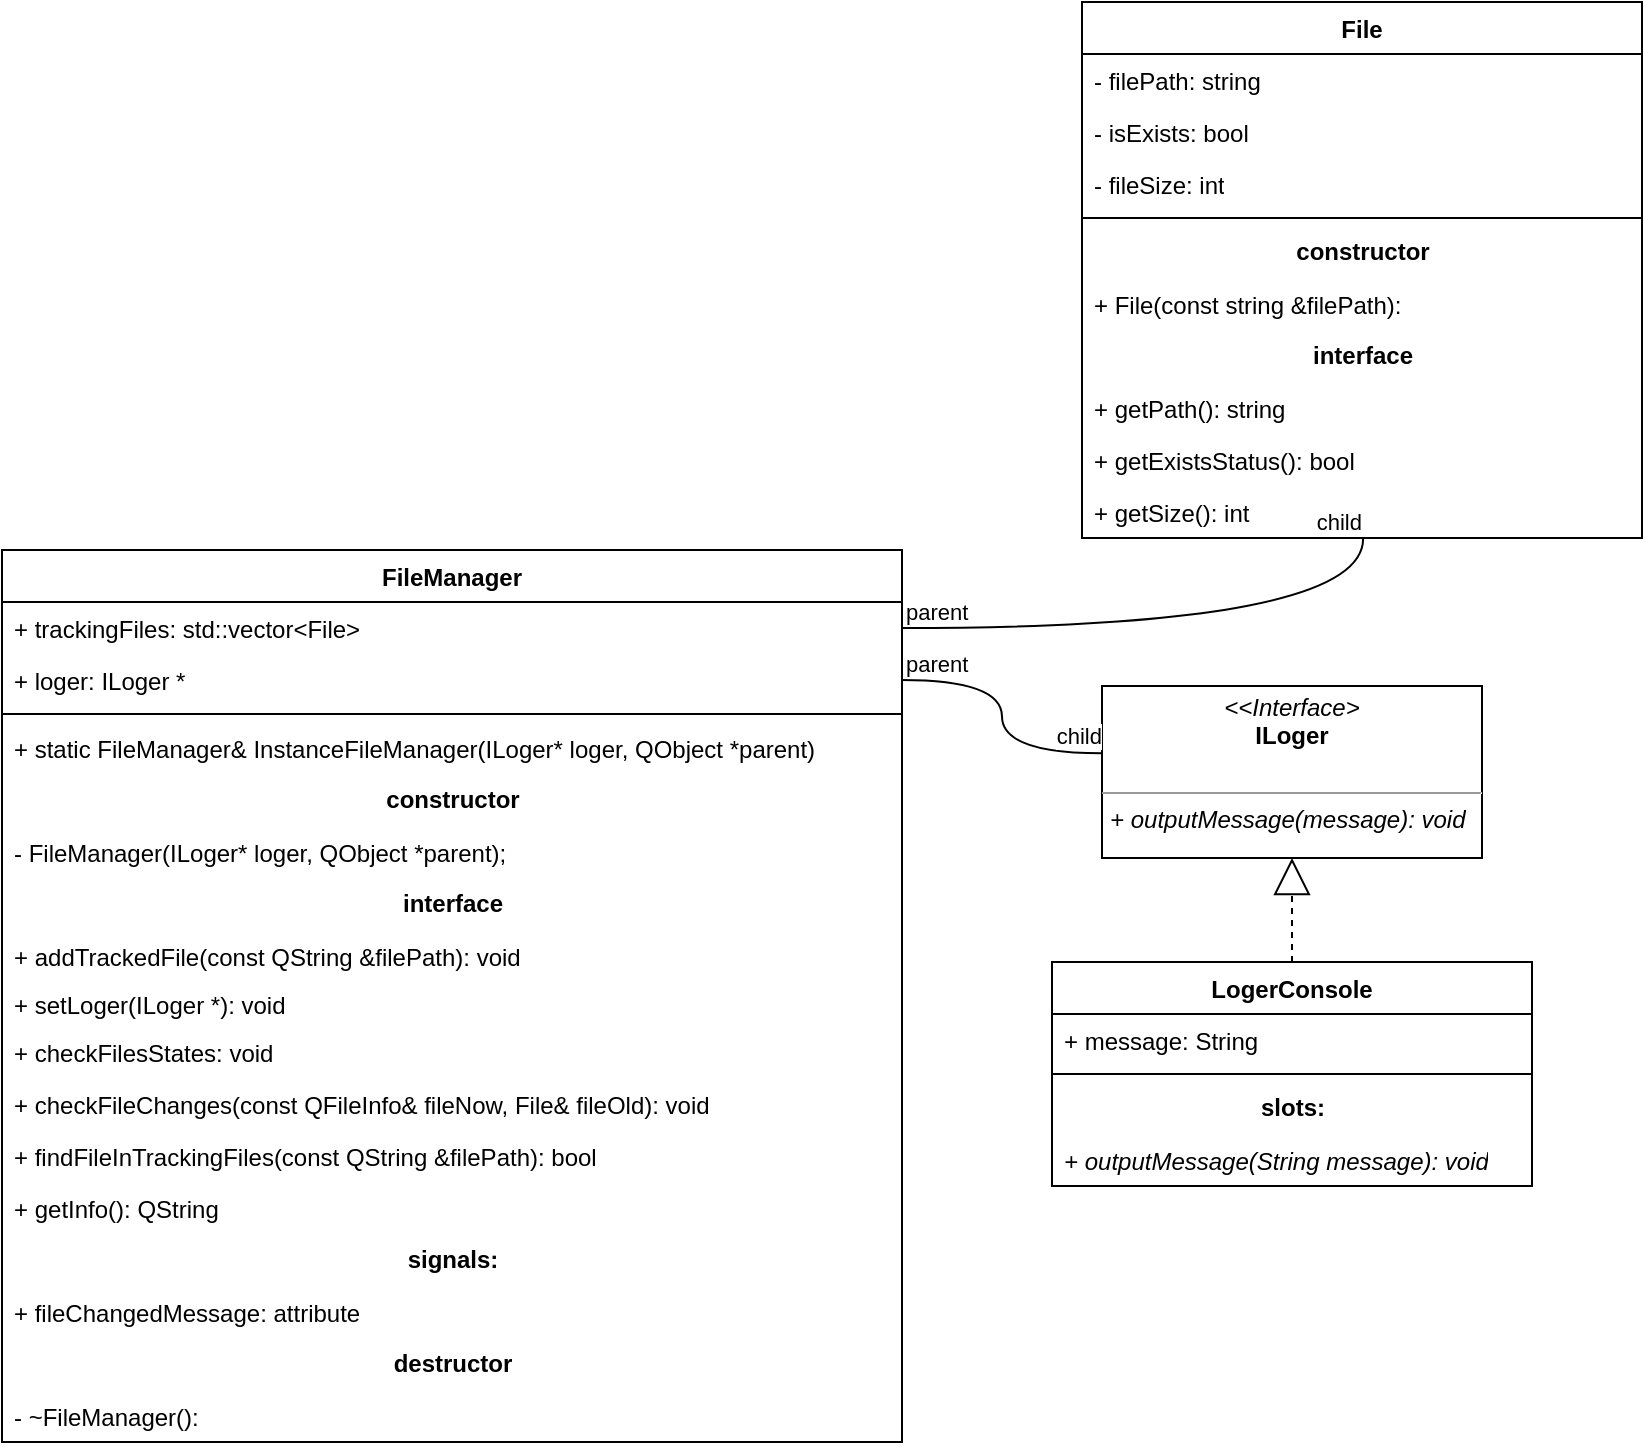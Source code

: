 <mxfile version="24.2.7" type="device">
  <diagram id="C5RBs43oDa-KdzZeNtuy" name="Page-1">
    <mxGraphModel dx="1050" dy="607" grid="1" gridSize="10" guides="1" tooltips="1" connect="1" arrows="1" fold="1" page="1" pageScale="1" pageWidth="1169" pageHeight="827" math="0" shadow="0">
      <root>
        <mxCell id="WIyWlLk6GJQsqaUBKTNV-0" />
        <mxCell id="WIyWlLk6GJQsqaUBKTNV-1" parent="WIyWlLk6GJQsqaUBKTNV-0" />
        <mxCell id="BAJ9Ufmrav8TbOn7blmV-0" value="File" style="swimlane;fontStyle=1;align=center;verticalAlign=top;childLayout=stackLayout;horizontal=1;startSize=26;horizontalStack=0;resizeParent=1;resizeParentMax=0;resizeLast=0;collapsible=1;marginBottom=0;whiteSpace=wrap;html=1;" parent="WIyWlLk6GJQsqaUBKTNV-1" vertex="1">
          <mxGeometry x="650" width="280" height="268" as="geometry">
            <mxRectangle x="210" y="180" width="60" height="30" as="alternateBounds" />
          </mxGeometry>
        </mxCell>
        <mxCell id="BAJ9Ufmrav8TbOn7blmV-1" value="- filePath: string" style="text;strokeColor=none;fillColor=none;align=left;verticalAlign=top;spacingLeft=4;spacingRight=4;overflow=hidden;rotatable=0;points=[[0,0.5],[1,0.5]];portConstraint=eastwest;whiteSpace=wrap;html=1;" parent="BAJ9Ufmrav8TbOn7blmV-0" vertex="1">
          <mxGeometry y="26" width="280" height="26" as="geometry" />
        </mxCell>
        <mxCell id="BAJ9Ufmrav8TbOn7blmV-47" value="- isExists: bool" style="text;strokeColor=none;fillColor=none;align=left;verticalAlign=top;spacingLeft=4;spacingRight=4;overflow=hidden;rotatable=0;points=[[0,0.5],[1,0.5]];portConstraint=eastwest;whiteSpace=wrap;html=1;" parent="BAJ9Ufmrav8TbOn7blmV-0" vertex="1">
          <mxGeometry y="52" width="280" height="26" as="geometry" />
        </mxCell>
        <mxCell id="BAJ9Ufmrav8TbOn7blmV-9" value="- fileSize: int" style="text;strokeColor=none;fillColor=none;align=left;verticalAlign=top;spacingLeft=4;spacingRight=4;overflow=hidden;rotatable=0;points=[[0,0.5],[1,0.5]];portConstraint=eastwest;whiteSpace=wrap;html=1;" parent="BAJ9Ufmrav8TbOn7blmV-0" vertex="1">
          <mxGeometry y="78" width="280" height="26" as="geometry" />
        </mxCell>
        <mxCell id="BAJ9Ufmrav8TbOn7blmV-2" value="" style="line;strokeWidth=1;fillColor=none;align=left;verticalAlign=middle;spacingTop=-1;spacingLeft=3;spacingRight=3;rotatable=0;labelPosition=right;points=[];portConstraint=eastwest;strokeColor=inherit;" parent="BAJ9Ufmrav8TbOn7blmV-0" vertex="1">
          <mxGeometry y="104" width="280" height="8" as="geometry" />
        </mxCell>
        <mxCell id="_fVFuxNAZo7906RtrIrG-14" value="constructor" style="text;align=center;fontStyle=1;verticalAlign=middle;spacingLeft=3;spacingRight=3;strokeColor=none;rotatable=0;points=[[0,0.5],[1,0.5]];portConstraint=eastwest;html=1;" parent="BAJ9Ufmrav8TbOn7blmV-0" vertex="1">
          <mxGeometry y="112" width="280" height="26" as="geometry" />
        </mxCell>
        <mxCell id="_fVFuxNAZo7906RtrIrG-15" value="+ File(const string &amp;amp;filePath):" style="text;strokeColor=none;fillColor=none;align=left;verticalAlign=top;spacingLeft=4;spacingRight=4;overflow=hidden;rotatable=0;points=[[0,0.5],[1,0.5]];portConstraint=eastwest;whiteSpace=wrap;html=1;" parent="BAJ9Ufmrav8TbOn7blmV-0" vertex="1">
          <mxGeometry y="138" width="280" height="26" as="geometry" />
        </mxCell>
        <mxCell id="_fVFuxNAZo7906RtrIrG-16" value="interface" style="text;align=center;fontStyle=1;verticalAlign=middle;spacingLeft=3;spacingRight=3;strokeColor=none;rotatable=0;points=[[0,0.5],[1,0.5]];portConstraint=eastwest;html=1;" parent="BAJ9Ufmrav8TbOn7blmV-0" vertex="1">
          <mxGeometry y="164" width="280" height="26" as="geometry" />
        </mxCell>
        <mxCell id="_fVFuxNAZo7906RtrIrG-0" value="+ getPath(): string" style="text;strokeColor=none;fillColor=none;align=left;verticalAlign=top;spacingLeft=4;spacingRight=4;overflow=hidden;rotatable=0;points=[[0,0.5],[1,0.5]];portConstraint=eastwest;whiteSpace=wrap;html=1;" parent="BAJ9Ufmrav8TbOn7blmV-0" vertex="1">
          <mxGeometry y="190" width="280" height="26" as="geometry" />
        </mxCell>
        <mxCell id="_fVFuxNAZo7906RtrIrG-1" value="+ getExistsStatus(): bool" style="text;strokeColor=none;fillColor=none;align=left;verticalAlign=top;spacingLeft=4;spacingRight=4;overflow=hidden;rotatable=0;points=[[0,0.5],[1,0.5]];portConstraint=eastwest;whiteSpace=wrap;html=1;" parent="BAJ9Ufmrav8TbOn7blmV-0" vertex="1">
          <mxGeometry y="216" width="280" height="26" as="geometry" />
        </mxCell>
        <mxCell id="BAJ9Ufmrav8TbOn7blmV-17" value="+ getSize(): int" style="text;strokeColor=none;fillColor=none;align=left;verticalAlign=top;spacingLeft=4;spacingRight=4;overflow=hidden;rotatable=0;points=[[0,0.5],[1,0.5]];portConstraint=eastwest;whiteSpace=wrap;html=1;" parent="BAJ9Ufmrav8TbOn7blmV-0" vertex="1">
          <mxGeometry y="242" width="280" height="26" as="geometry" />
        </mxCell>
        <mxCell id="BAJ9Ufmrav8TbOn7blmV-10" value="FileManager" style="swimlane;fontStyle=1;align=center;verticalAlign=top;childLayout=stackLayout;horizontal=1;startSize=26;horizontalStack=0;resizeParent=1;resizeParentMax=0;resizeLast=0;collapsible=1;marginBottom=0;whiteSpace=wrap;html=1;" parent="WIyWlLk6GJQsqaUBKTNV-1" vertex="1">
          <mxGeometry x="110" y="274" width="450" height="446" as="geometry" />
        </mxCell>
        <mxCell id="BAJ9Ufmrav8TbOn7blmV-11" value="+ trackingFiles: std::vector&amp;lt;File&amp;gt;" style="text;strokeColor=none;fillColor=none;align=left;verticalAlign=top;spacingLeft=4;spacingRight=4;overflow=hidden;rotatable=0;points=[[0,0.5],[1,0.5]];portConstraint=eastwest;whiteSpace=wrap;html=1;" parent="BAJ9Ufmrav8TbOn7blmV-10" vertex="1">
          <mxGeometry y="26" width="450" height="26" as="geometry" />
        </mxCell>
        <mxCell id="BAJ9Ufmrav8TbOn7blmV-18" value="+ loger: ILoger *" style="text;strokeColor=none;fillColor=none;align=left;verticalAlign=top;spacingLeft=4;spacingRight=4;overflow=hidden;rotatable=0;points=[[0,0.5],[1,0.5]];portConstraint=eastwest;whiteSpace=wrap;html=1;" parent="BAJ9Ufmrav8TbOn7blmV-10" vertex="1">
          <mxGeometry y="52" width="450" height="26" as="geometry" />
        </mxCell>
        <mxCell id="BAJ9Ufmrav8TbOn7blmV-12" value="" style="line;strokeWidth=1;fillColor=none;align=left;verticalAlign=middle;spacingTop=-1;spacingLeft=3;spacingRight=3;rotatable=0;labelPosition=right;points=[];portConstraint=eastwest;strokeColor=inherit;" parent="BAJ9Ufmrav8TbOn7blmV-10" vertex="1">
          <mxGeometry y="78" width="450" height="8" as="geometry" />
        </mxCell>
        <mxCell id="2hIOdz4t2jkTOtrLrYXC-1" value="+ static FileManager&amp;amp; InstanceFileManager(ILoger* loger, QObject *parent)" style="text;strokeColor=none;fillColor=none;align=left;verticalAlign=top;spacingLeft=4;spacingRight=4;overflow=hidden;rotatable=0;points=[[0,0.5],[1,0.5]];portConstraint=eastwest;whiteSpace=wrap;html=1;" vertex="1" parent="BAJ9Ufmrav8TbOn7blmV-10">
          <mxGeometry y="86" width="450" height="26" as="geometry" />
        </mxCell>
        <mxCell id="_fVFuxNAZo7906RtrIrG-5" value="constructor" style="text;align=center;fontStyle=1;verticalAlign=middle;spacingLeft=3;spacingRight=3;strokeColor=none;rotatable=0;points=[[0,0.5],[1,0.5]];portConstraint=eastwest;html=1;" parent="BAJ9Ufmrav8TbOn7blmV-10" vertex="1">
          <mxGeometry y="112" width="450" height="26" as="geometry" />
        </mxCell>
        <mxCell id="_fVFuxNAZo7906RtrIrG-9" value="- FileManager(ILoger* loger, QObject *parent);&amp;nbsp;" style="text;strokeColor=none;fillColor=none;align=left;verticalAlign=top;spacingLeft=4;spacingRight=4;overflow=hidden;rotatable=0;points=[[0,0.5],[1,0.5]];portConstraint=eastwest;whiteSpace=wrap;html=1;" parent="BAJ9Ufmrav8TbOn7blmV-10" vertex="1">
          <mxGeometry y="138" width="450" height="26" as="geometry" />
        </mxCell>
        <mxCell id="_fVFuxNAZo7906RtrIrG-6" value="interface" style="text;align=center;fontStyle=1;verticalAlign=middle;spacingLeft=3;spacingRight=3;strokeColor=none;rotatable=0;points=[[0,0.5],[1,0.5]];portConstraint=eastwest;html=1;" parent="BAJ9Ufmrav8TbOn7blmV-10" vertex="1">
          <mxGeometry y="164" width="450" height="26" as="geometry" />
        </mxCell>
        <mxCell id="oUN2JOyzzz-PCL-x8aBZ-0" value="&lt;div style=&quot;&quot;&gt;&lt;/div&gt;+ addTrackedFile(const QString &amp;amp;filePath): void" style="text;strokeColor=none;fillColor=none;align=left;verticalAlign=top;spacingLeft=4;spacingRight=4;overflow=hidden;rotatable=0;points=[[0,0.5],[1,0.5]];portConstraint=eastwest;whiteSpace=wrap;html=1;" parent="BAJ9Ufmrav8TbOn7blmV-10" vertex="1">
          <mxGeometry y="190" width="450" height="24" as="geometry" />
        </mxCell>
        <mxCell id="BAJ9Ufmrav8TbOn7blmV-13" value="&lt;div style=&quot;&quot;&gt;&lt;/div&gt;+ setLoger(ILoger *): void" style="text;strokeColor=none;fillColor=none;align=left;verticalAlign=top;spacingLeft=4;spacingRight=4;overflow=hidden;rotatable=0;points=[[0,0.5],[1,0.5]];portConstraint=eastwest;whiteSpace=wrap;html=1;" parent="BAJ9Ufmrav8TbOn7blmV-10" vertex="1">
          <mxGeometry y="214" width="450" height="24" as="geometry" />
        </mxCell>
        <mxCell id="2hIOdz4t2jkTOtrLrYXC-3" value="+ checkFilesStates:&amp;nbsp;void" style="text;strokeColor=none;fillColor=none;align=left;verticalAlign=top;spacingLeft=4;spacingRight=4;overflow=hidden;rotatable=0;points=[[0,0.5],[1,0.5]];portConstraint=eastwest;whiteSpace=wrap;html=1;" vertex="1" parent="BAJ9Ufmrav8TbOn7blmV-10">
          <mxGeometry y="238" width="450" height="26" as="geometry" />
        </mxCell>
        <mxCell id="2hIOdz4t2jkTOtrLrYXC-4" value="+ checkFileChanges(const QFileInfo&amp;amp; fileNow, File&amp;amp; fileOld):&amp;nbsp;void" style="text;strokeColor=none;fillColor=none;align=left;verticalAlign=top;spacingLeft=4;spacingRight=4;overflow=hidden;rotatable=0;points=[[0,0.5],[1,0.5]];portConstraint=eastwest;whiteSpace=wrap;html=1;" vertex="1" parent="BAJ9Ufmrav8TbOn7blmV-10">
          <mxGeometry y="264" width="450" height="26" as="geometry" />
        </mxCell>
        <mxCell id="2hIOdz4t2jkTOtrLrYXC-5" value="+ findFileInTrackingFiles(const QString &amp;amp;filePath):&amp;nbsp;bool" style="text;strokeColor=none;fillColor=none;align=left;verticalAlign=top;spacingLeft=4;spacingRight=4;overflow=hidden;rotatable=0;points=[[0,0.5],[1,0.5]];portConstraint=eastwest;whiteSpace=wrap;html=1;" vertex="1" parent="BAJ9Ufmrav8TbOn7blmV-10">
          <mxGeometry y="290" width="450" height="26" as="geometry" />
        </mxCell>
        <mxCell id="2hIOdz4t2jkTOtrLrYXC-7" value="+ getInfo(): QString&amp;nbsp;" style="text;strokeColor=none;fillColor=none;align=left;verticalAlign=top;spacingLeft=4;spacingRight=4;overflow=hidden;rotatable=0;points=[[0,0.5],[1,0.5]];portConstraint=eastwest;whiteSpace=wrap;html=1;" vertex="1" parent="BAJ9Ufmrav8TbOn7blmV-10">
          <mxGeometry y="316" width="450" height="26" as="geometry" />
        </mxCell>
        <mxCell id="_fVFuxNAZo7906RtrIrG-3" value="signals:" style="text;align=center;fontStyle=1;verticalAlign=middle;spacingLeft=3;spacingRight=3;strokeColor=none;rotatable=0;points=[[0,0.5],[1,0.5]];portConstraint=eastwest;html=1;" parent="BAJ9Ufmrav8TbOn7blmV-10" vertex="1">
          <mxGeometry y="342" width="450" height="26" as="geometry" />
        </mxCell>
        <mxCell id="_fVFuxNAZo7906RtrIrG-4" value="+ fileChangedMessage: attribute" style="text;strokeColor=none;fillColor=none;align=left;verticalAlign=top;spacingLeft=4;spacingRight=4;overflow=hidden;rotatable=0;points=[[0,0.5],[1,0.5]];portConstraint=eastwest;whiteSpace=wrap;html=1;" parent="BAJ9Ufmrav8TbOn7blmV-10" vertex="1">
          <mxGeometry y="368" width="450" height="26" as="geometry" />
        </mxCell>
        <mxCell id="_fVFuxNAZo7906RtrIrG-23" value="destructor" style="text;align=center;fontStyle=1;verticalAlign=middle;spacingLeft=3;spacingRight=3;strokeColor=none;rotatable=0;points=[[0,0.5],[1,0.5]];portConstraint=eastwest;html=1;" parent="BAJ9Ufmrav8TbOn7blmV-10" vertex="1">
          <mxGeometry y="394" width="450" height="26" as="geometry" />
        </mxCell>
        <mxCell id="_fVFuxNAZo7906RtrIrG-24" value="- ~FileManager():" style="text;strokeColor=none;fillColor=none;align=left;verticalAlign=top;spacingLeft=4;spacingRight=4;overflow=hidden;rotatable=0;points=[[0,0.5],[1,0.5]];portConstraint=eastwest;whiteSpace=wrap;html=1;" parent="BAJ9Ufmrav8TbOn7blmV-10" vertex="1">
          <mxGeometry y="420" width="450" height="26" as="geometry" />
        </mxCell>
        <mxCell id="BAJ9Ufmrav8TbOn7blmV-23" value="LogerConsole" style="swimlane;fontStyle=1;align=center;verticalAlign=top;childLayout=stackLayout;horizontal=1;startSize=26;horizontalStack=0;resizeParent=1;resizeParentMax=0;resizeLast=0;collapsible=1;marginBottom=0;whiteSpace=wrap;html=1;" parent="WIyWlLk6GJQsqaUBKTNV-1" vertex="1">
          <mxGeometry x="635" y="480" width="240" height="112" as="geometry" />
        </mxCell>
        <mxCell id="BAJ9Ufmrav8TbOn7blmV-24" value="+ message: String" style="text;align=left;verticalAlign=top;spacingLeft=4;spacingRight=4;overflow=hidden;rotatable=0;points=[[0,0.5],[1,0.5]];portConstraint=eastwest;whiteSpace=wrap;html=1;" parent="BAJ9Ufmrav8TbOn7blmV-23" vertex="1">
          <mxGeometry y="26" width="240" height="26" as="geometry" />
        </mxCell>
        <mxCell id="BAJ9Ufmrav8TbOn7blmV-25" value="" style="line;strokeWidth=1;align=left;verticalAlign=middle;spacingTop=-1;spacingLeft=3;spacingRight=3;rotatable=0;labelPosition=right;points=[];portConstraint=eastwest;" parent="BAJ9Ufmrav8TbOn7blmV-23" vertex="1">
          <mxGeometry y="52" width="240" height="8" as="geometry" />
        </mxCell>
        <mxCell id="_fVFuxNAZo7906RtrIrG-7" value="slots:" style="text;align=center;fontStyle=1;verticalAlign=middle;spacingLeft=3;spacingRight=3;strokeColor=none;rotatable=0;points=[[0,0.5],[1,0.5]];portConstraint=eastwest;html=1;" parent="BAJ9Ufmrav8TbOn7blmV-23" vertex="1">
          <mxGeometry y="60" width="240" height="26" as="geometry" />
        </mxCell>
        <mxCell id="BAJ9Ufmrav8TbOn7blmV-26" value="&lt;i style=&quot;border-color: var(--border-color);&quot;&gt;+ outputMessage(String message): void&lt;/i&gt;" style="text;align=left;verticalAlign=top;spacingLeft=4;spacingRight=4;overflow=hidden;rotatable=0;points=[[0,0.5],[1,0.5]];portConstraint=eastwest;whiteSpace=wrap;html=1;" parent="BAJ9Ufmrav8TbOn7blmV-23" vertex="1">
          <mxGeometry y="86" width="240" height="26" as="geometry" />
        </mxCell>
        <mxCell id="BAJ9Ufmrav8TbOn7blmV-27" value="" style="endArrow=block;endSize=16;endFill=0;html=1;rounded=0;entryX=0.5;entryY=1;entryDx=0;entryDy=0;exitX=0.5;exitY=0;exitDx=0;exitDy=0;dashed=1;" parent="WIyWlLk6GJQsqaUBKTNV-1" source="BAJ9Ufmrav8TbOn7blmV-23" target="BAJ9Ufmrav8TbOn7blmV-33" edge="1">
          <mxGeometry width="160" relative="1" as="geometry">
            <mxPoint x="610" y="750" as="sourcePoint" />
            <mxPoint x="540" y="540" as="targetPoint" />
          </mxGeometry>
        </mxCell>
        <mxCell id="BAJ9Ufmrav8TbOn7blmV-33" value="&lt;p style=&quot;margin:0px;margin-top:4px;text-align:center;&quot;&gt;&lt;i&gt;&amp;lt;&amp;lt;Interface&amp;gt;&lt;/i&gt;&lt;br&gt;&lt;b&gt;ILoger&lt;/b&gt;&lt;/p&gt;&lt;p style=&quot;margin:0px;margin-left:4px;&quot;&gt;&lt;br&gt;&lt;/p&gt;&lt;hr size=&quot;1&quot;&gt;&lt;p style=&quot;margin:0px;margin-left:4px;&quot;&gt;&lt;i&gt;+ outputMessage(message): void&lt;/i&gt;&lt;br&gt;&lt;/p&gt;" style="verticalAlign=top;align=left;overflow=fill;fontSize=12;fontFamily=Helvetica;html=1;whiteSpace=wrap;" parent="WIyWlLk6GJQsqaUBKTNV-1" vertex="1">
          <mxGeometry x="660" y="342" width="190" height="86" as="geometry" />
        </mxCell>
        <mxCell id="piw-OTBererLm9ezlCpc-0" value="" style="endArrow=none;html=1;edgeStyle=orthogonalEdgeStyle;rounded=0;fontSize=12;startSize=8;endSize=8;curved=1;exitX=1;exitY=0.5;exitDx=0;exitDy=0;entryX=0.502;entryY=1.015;entryDx=0;entryDy=0;entryPerimeter=0;" parent="WIyWlLk6GJQsqaUBKTNV-1" source="BAJ9Ufmrav8TbOn7blmV-11" target="BAJ9Ufmrav8TbOn7blmV-17" edge="1">
          <mxGeometry relative="1" as="geometry">
            <mxPoint x="580" y="324.5" as="sourcePoint" />
            <mxPoint x="770" y="300" as="targetPoint" />
          </mxGeometry>
        </mxCell>
        <mxCell id="piw-OTBererLm9ezlCpc-1" value="parent" style="edgeLabel;resizable=0;html=1;align=left;verticalAlign=bottom;" parent="piw-OTBererLm9ezlCpc-0" connectable="0" vertex="1">
          <mxGeometry x="-1" relative="1" as="geometry" />
        </mxCell>
        <mxCell id="piw-OTBererLm9ezlCpc-2" value="child" style="edgeLabel;resizable=0;html=1;align=right;verticalAlign=bottom;" parent="piw-OTBererLm9ezlCpc-0" connectable="0" vertex="1">
          <mxGeometry x="1" relative="1" as="geometry" />
        </mxCell>
        <mxCell id="piw-OTBererLm9ezlCpc-3" value="" style="endArrow=none;html=1;edgeStyle=orthogonalEdgeStyle;rounded=0;fontSize=12;startSize=8;endSize=8;curved=1;entryX=0.001;entryY=0.391;entryDx=0;entryDy=0;entryPerimeter=0;exitX=1;exitY=0.5;exitDx=0;exitDy=0;" parent="WIyWlLk6GJQsqaUBKTNV-1" source="BAJ9Ufmrav8TbOn7blmV-18" target="BAJ9Ufmrav8TbOn7blmV-33" edge="1">
          <mxGeometry relative="1" as="geometry">
            <mxPoint x="500" y="342" as="sourcePoint" />
            <mxPoint x="660" y="342" as="targetPoint" />
          </mxGeometry>
        </mxCell>
        <mxCell id="piw-OTBererLm9ezlCpc-4" value="parent" style="edgeLabel;resizable=0;html=1;align=left;verticalAlign=bottom;" parent="piw-OTBererLm9ezlCpc-3" connectable="0" vertex="1">
          <mxGeometry x="-1" relative="1" as="geometry" />
        </mxCell>
        <mxCell id="piw-OTBererLm9ezlCpc-5" value="child" style="edgeLabel;resizable=0;html=1;align=right;verticalAlign=bottom;" parent="piw-OTBererLm9ezlCpc-3" connectable="0" vertex="1">
          <mxGeometry x="1" relative="1" as="geometry" />
        </mxCell>
      </root>
    </mxGraphModel>
  </diagram>
</mxfile>
